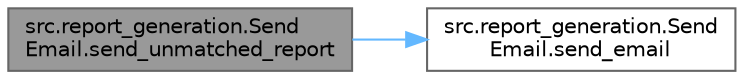 digraph "src.report_generation.SendEmail.send_unmatched_report"
{
 // LATEX_PDF_SIZE
  bgcolor="transparent";
  edge [fontname=Helvetica,fontsize=10,labelfontname=Helvetica,labelfontsize=10];
  node [fontname=Helvetica,fontsize=10,shape=box,height=0.2,width=0.4];
  rankdir="LR";
  Node1 [id="Node000001",label="src.report_generation.Send\lEmail.send_unmatched_report",height=0.2,width=0.4,color="gray40", fillcolor="grey60", style="filled", fontcolor="black",tooltip=" "];
  Node1 -> Node2 [id="edge1_Node000001_Node000002",color="steelblue1",style="solid",tooltip=" "];
  Node2 [id="Node000002",label="src.report_generation.Send\lEmail.send_email",height=0.2,width=0.4,color="grey40", fillcolor="white", style="filled",URL="$namespacesrc_1_1report__generation_1_1_send_email.html#ac904281a1a103c9d7097d438d225d2c9",tooltip=" "];
}
